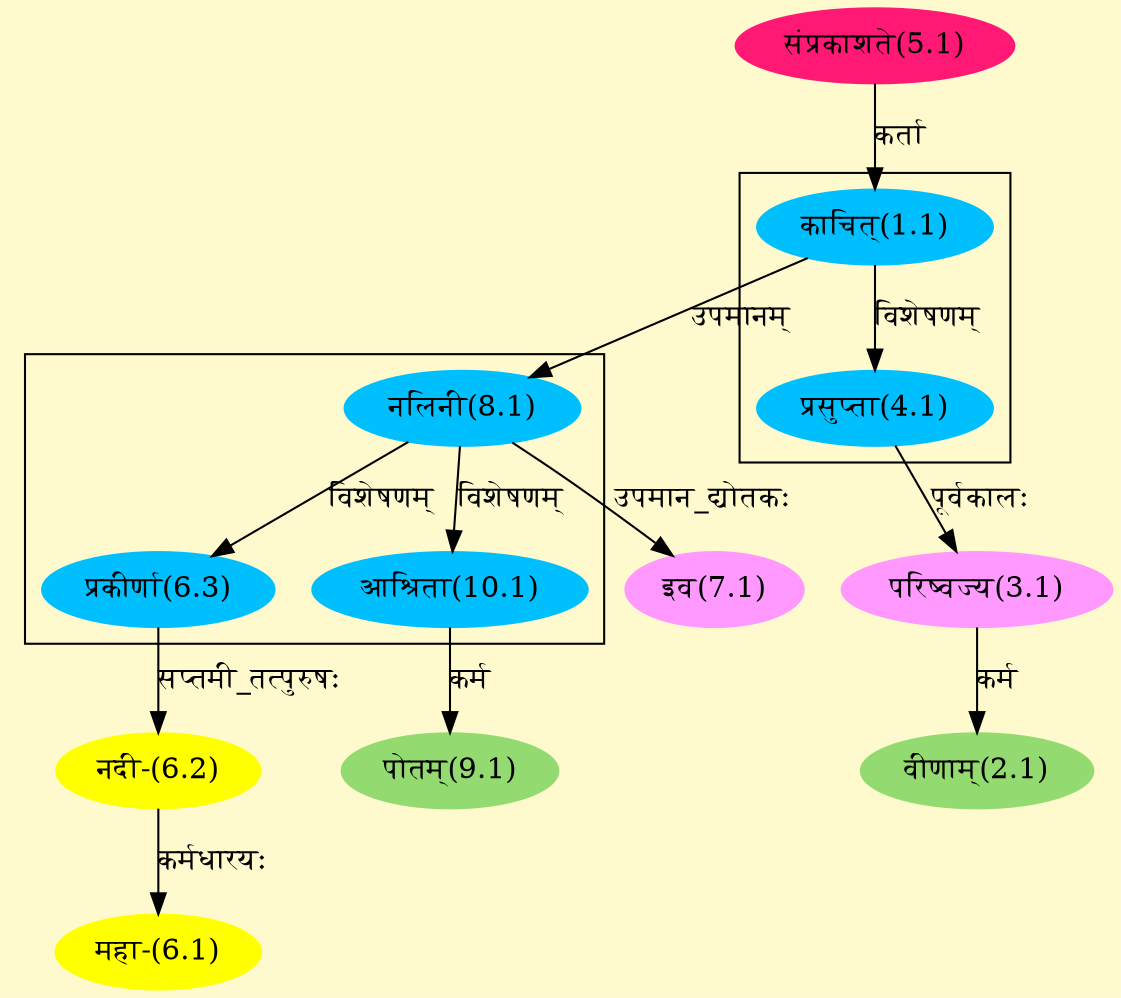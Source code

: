 digraph G{
rankdir=BT;
 compound=true;
 bgcolor="lemonchiffon1";

subgraph cluster_1{
Node4_1 [style=filled, color="#00BFFF" label = "प्रसुप्ता(4.1)"]
Node1_1 [style=filled, color="#00BFFF" label = "काचित्(1.1)"]

}

subgraph cluster_2{
Node6_3 [style=filled, color="#00BFFF" label = "प्रकीर्णा(6.3)"]
Node8_1 [style=filled, color="#00BFFF" label = "नलिनी(8.1)"]
Node10_1 [style=filled, color="#00BFFF" label = "आश्रिता(10.1)"]

}
Node1_1 [style=filled, color="#00BFFF" label = "काचित्(1.1)"]
Node5_1 [style=filled, color="#FF1975" label = "संप्रकाशते(5.1)"]
Node2_1 [style=filled, color="#93DB70" label = "वीणाम्(2.1)"]
Node3_1 [style=filled, color="#FF99FF" label = "परिष्वज्य(3.1)"]
Node4_1 [style=filled, color="#00BFFF" label = "प्रसुप्ता(4.1)"]
Node [style=filled, color="" label = "()"]
Node6_1 [style=filled, color="#FFFF00" label = "महा-(6.1)"]
Node6_2 [style=filled, color="#FFFF00" label = "नदी-(6.2)"]
Node6_3 [style=filled, color="#00BFFF" label = "प्रकीर्णा(6.3)"]
Node7_1 [style=filled, color="#FF99FF" label = "इव(7.1)"]
Node8_1 [style=filled, color="#00BFFF" label = "नलिनी(8.1)"]
Node9_1 [style=filled, color="#93DB70" label = "पोतम्(9.1)"]
Node10_1 [style=filled, color="#00BFFF" label = "आश्रिता(10.1)"]
/* Start of Relations section */

Node1_1 -> Node5_1 [  label="कर्ता"  dir="back" ]
Node2_1 -> Node3_1 [  label="कर्म"  dir="back" ]
Node3_1 -> Node4_1 [  label="पूर्वकालः"  dir="back" ]
Node4_1 -> Node1_1 [  label="विशेषणम्"  dir="back" ]
Node6_1 -> Node6_2 [  label="कर्मधारयः"  dir="back" ]
Node6_2 -> Node6_3 [  label="सप्तमी_तत्पुरुषः"  dir="back" ]
Node6_3 -> Node8_1 [  label="विशेषणम्"  dir="back" ]
Node7_1 -> Node8_1 [  label="उपमान_द्योतकः"  dir="back" ]
Node8_1 -> Node1_1 [  label="उपमानम्"  dir="back" ]
Node9_1 -> Node10_1 [  label="कर्म"  dir="back" ]
Node10_1 -> Node8_1 [  label="विशेषणम्"  dir="back" ]
}
